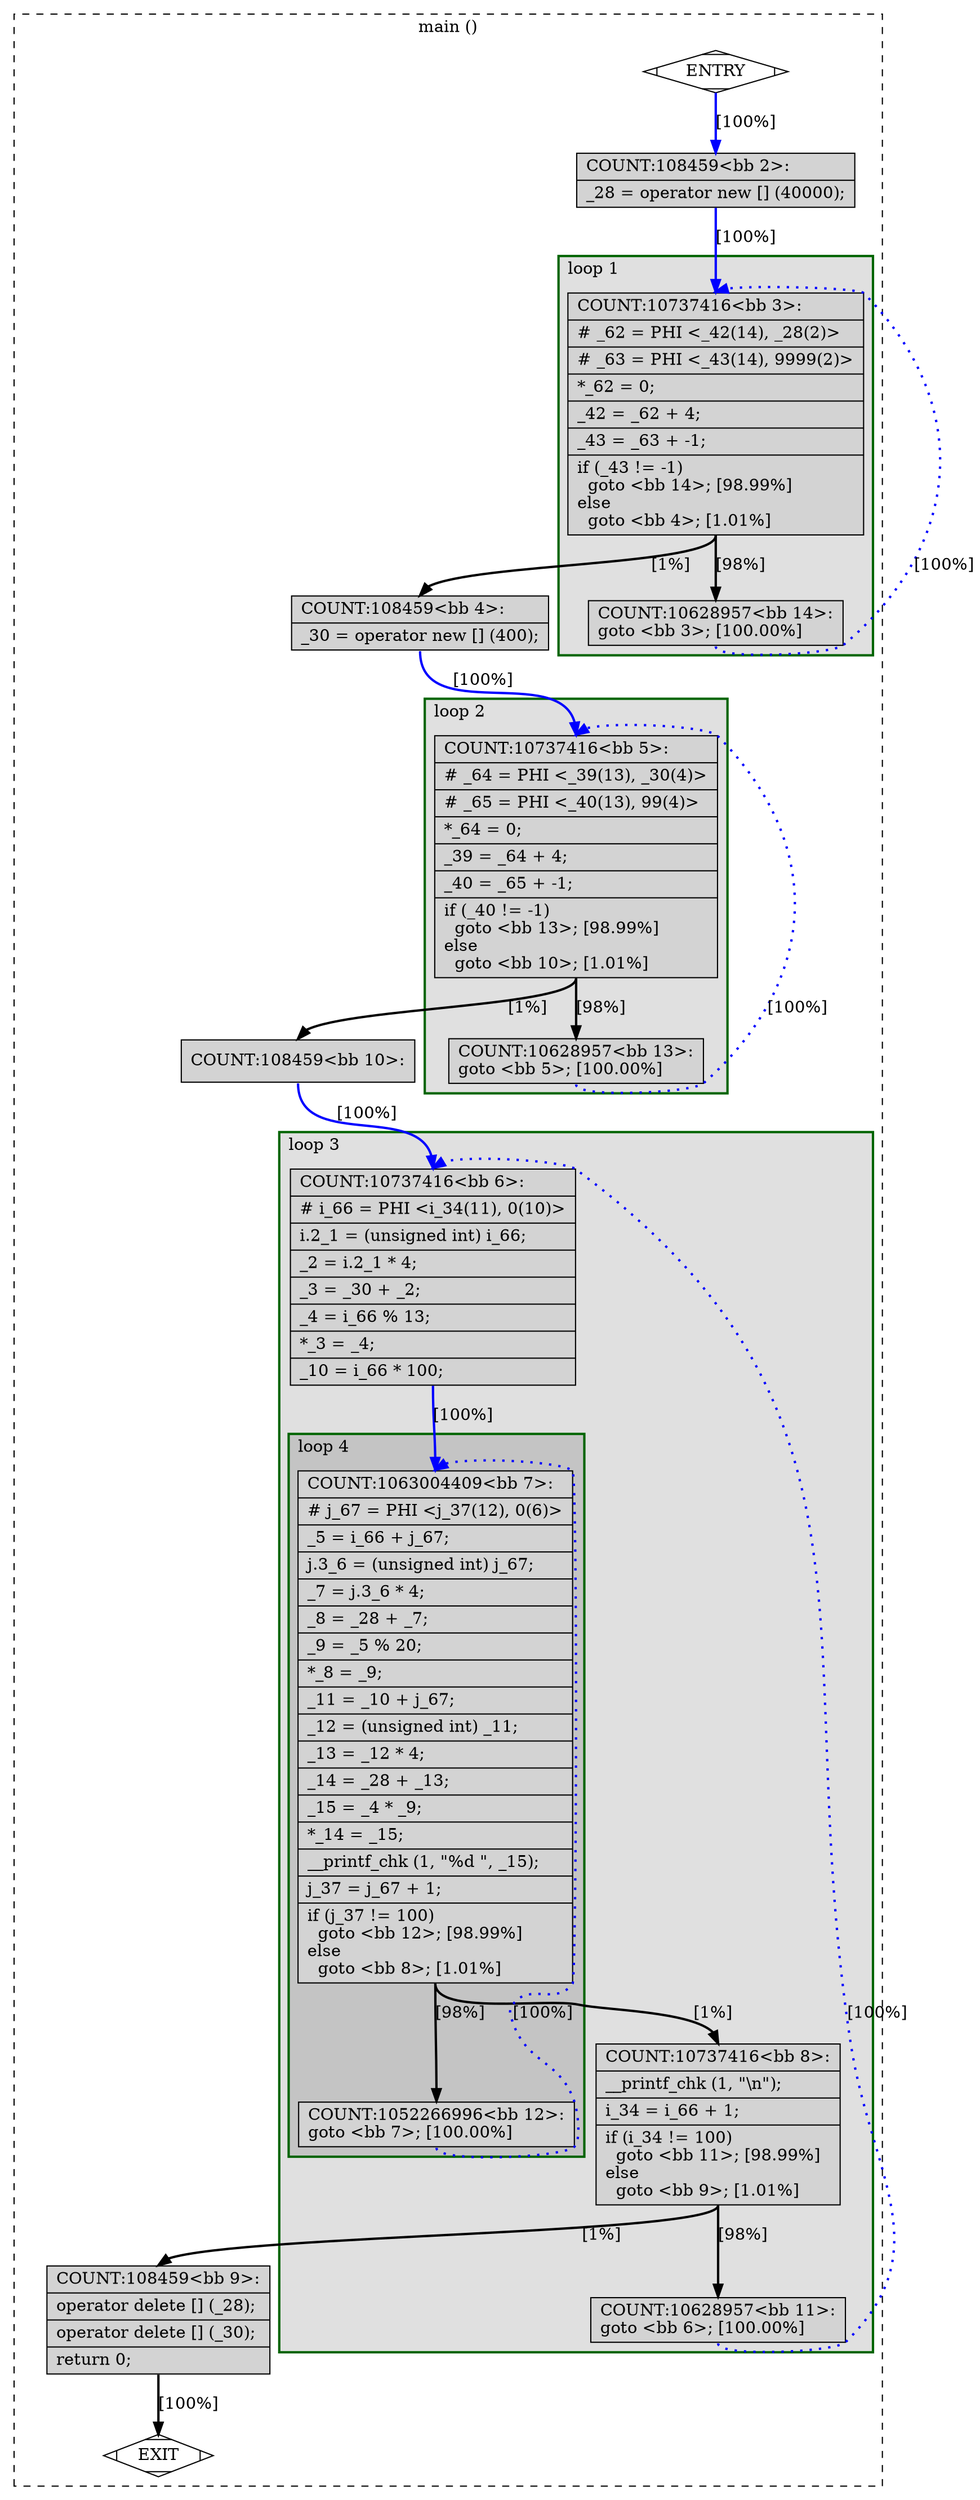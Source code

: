 digraph "a-matmul-v2.cpp.139t.sink" {
overlap=false;
subgraph "cluster_main" {
	style="dashed";
	color="black";
	label="main ()";
	subgraph cluster_30_3 {
	style="filled";
	color="darkgreen";
	fillcolor="grey88";
	label="loop 3";
	labeljust=l;
	penwidth=2;
	subgraph cluster_30_4 {
	style="filled";
	color="darkgreen";
	fillcolor="grey77";
	label="loop 4";
	labeljust=l;
	penwidth=2;
	fn_30_basic_block_7 [shape=record,style=filled,fillcolor=lightgrey,label="{COUNT:1063004409\<bb\ 7\>:\l\
|#\ j_67\ =\ PHI\ \<j_37(12),\ 0(6)\>\l\
|_5\ =\ i_66\ +\ j_67;\l\
|j.3_6\ =\ (unsigned\ int)\ j_67;\l\
|_7\ =\ j.3_6\ *\ 4;\l\
|_8\ =\ _28\ +\ _7;\l\
|_9\ =\ _5\ %\ 20;\l\
|*_8\ =\ _9;\l\
|_11\ =\ _10\ +\ j_67;\l\
|_12\ =\ (unsigned\ int)\ _11;\l\
|_13\ =\ _12\ *\ 4;\l\
|_14\ =\ _28\ +\ _13;\l\
|_15\ =\ _4\ *\ _9;\l\
|*_14\ =\ _15;\l\
|__printf_chk\ (1,\ \"%d\ \",\ _15);\l\
|j_37\ =\ j_67\ +\ 1;\l\
|if\ (j_37\ !=\ 100)\l\
\ \ goto\ \<bb\ 12\>;\ [98.99%]\l\
else\l\
\ \ goto\ \<bb\ 8\>;\ [1.01%]\l\
}"];

	fn_30_basic_block_12 [shape=record,style=filled,fillcolor=lightgrey,label="{COUNT:1052266996\<bb\ 12\>:\l\
goto\ \<bb\ 7\>;\ [100.00%]\l\
}"];

	}
	fn_30_basic_block_6 [shape=record,style=filled,fillcolor=lightgrey,label="{COUNT:10737416\<bb\ 6\>:\l\
|#\ i_66\ =\ PHI\ \<i_34(11),\ 0(10)\>\l\
|i.2_1\ =\ (unsigned\ int)\ i_66;\l\
|_2\ =\ i.2_1\ *\ 4;\l\
|_3\ =\ _30\ +\ _2;\l\
|_4\ =\ i_66\ %\ 13;\l\
|*_3\ =\ _4;\l\
|_10\ =\ i_66\ *\ 100;\l\
}"];

	fn_30_basic_block_8 [shape=record,style=filled,fillcolor=lightgrey,label="{COUNT:10737416\<bb\ 8\>:\l\
|__printf_chk\ (1,\ \"\\n\");\l\
|i_34\ =\ i_66\ +\ 1;\l\
|if\ (i_34\ !=\ 100)\l\
\ \ goto\ \<bb\ 11\>;\ [98.99%]\l\
else\l\
\ \ goto\ \<bb\ 9\>;\ [1.01%]\l\
}"];

	fn_30_basic_block_11 [shape=record,style=filled,fillcolor=lightgrey,label="{COUNT:10628957\<bb\ 11\>:\l\
goto\ \<bb\ 6\>;\ [100.00%]\l\
}"];

	}
	subgraph cluster_30_2 {
	style="filled";
	color="darkgreen";
	fillcolor="grey88";
	label="loop 2";
	labeljust=l;
	penwidth=2;
	fn_30_basic_block_5 [shape=record,style=filled,fillcolor=lightgrey,label="{COUNT:10737416\<bb\ 5\>:\l\
|#\ _64\ =\ PHI\ \<_39(13),\ _30(4)\>\l\
|#\ _65\ =\ PHI\ \<_40(13),\ 99(4)\>\l\
|*_64\ =\ 0;\l\
|_39\ =\ _64\ +\ 4;\l\
|_40\ =\ _65\ +\ -1;\l\
|if\ (_40\ !=\ -1)\l\
\ \ goto\ \<bb\ 13\>;\ [98.99%]\l\
else\l\
\ \ goto\ \<bb\ 10\>;\ [1.01%]\l\
}"];

	fn_30_basic_block_13 [shape=record,style=filled,fillcolor=lightgrey,label="{COUNT:10628957\<bb\ 13\>:\l\
goto\ \<bb\ 5\>;\ [100.00%]\l\
}"];

	}
	subgraph cluster_30_1 {
	style="filled";
	color="darkgreen";
	fillcolor="grey88";
	label="loop 1";
	labeljust=l;
	penwidth=2;
	fn_30_basic_block_3 [shape=record,style=filled,fillcolor=lightgrey,label="{COUNT:10737416\<bb\ 3\>:\l\
|#\ _62\ =\ PHI\ \<_42(14),\ _28(2)\>\l\
|#\ _63\ =\ PHI\ \<_43(14),\ 9999(2)\>\l\
|*_62\ =\ 0;\l\
|_42\ =\ _62\ +\ 4;\l\
|_43\ =\ _63\ +\ -1;\l\
|if\ (_43\ !=\ -1)\l\
\ \ goto\ \<bb\ 14\>;\ [98.99%]\l\
else\l\
\ \ goto\ \<bb\ 4\>;\ [1.01%]\l\
}"];

	fn_30_basic_block_14 [shape=record,style=filled,fillcolor=lightgrey,label="{COUNT:10628957\<bb\ 14\>:\l\
goto\ \<bb\ 3\>;\ [100.00%]\l\
}"];

	}
	fn_30_basic_block_0 [shape=Mdiamond,style=filled,fillcolor=white,label="ENTRY"];

	fn_30_basic_block_1 [shape=Mdiamond,style=filled,fillcolor=white,label="EXIT"];

	fn_30_basic_block_2 [shape=record,style=filled,fillcolor=lightgrey,label="{COUNT:108459\<bb\ 2\>:\l\
|_28\ =\ operator\ new\ []\ (40000);\l\
}"];

	fn_30_basic_block_4 [shape=record,style=filled,fillcolor=lightgrey,label="{COUNT:108459\<bb\ 4\>:\l\
|_30\ =\ operator\ new\ []\ (400);\l\
}"];

	fn_30_basic_block_10 [shape=record,style=filled,fillcolor=lightgrey,label="{COUNT:108459\<bb\ 10\>:\l\
}"];

	fn_30_basic_block_9 [shape=record,style=filled,fillcolor=lightgrey,label="{COUNT:108459\<bb\ 9\>:\l\
|operator\ delete\ []\ (_28);\l\
|operator\ delete\ []\ (_30);\l\
|return\ 0;\l\
}"];

	fn_30_basic_block_0:s -> fn_30_basic_block_2:n [style="solid,bold",color=blue,weight=100,constraint=true,label="[100%]"];
	fn_30_basic_block_2:s -> fn_30_basic_block_3:n [style="solid,bold",color=blue,weight=100,constraint=true,label="[100%]"];
	fn_30_basic_block_3:s -> fn_30_basic_block_14:n [style="solid,bold",color=black,weight=10,constraint=true,label="[98%]"];
	fn_30_basic_block_3:s -> fn_30_basic_block_4:n [style="solid,bold",color=black,weight=10,constraint=true,label="[1%]"];
	fn_30_basic_block_14:s -> fn_30_basic_block_3:n [style="dotted,bold",color=blue,weight=10,constraint=false,label="[100%]"];
	fn_30_basic_block_4:s -> fn_30_basic_block_5:n [style="solid,bold",color=blue,weight=100,constraint=true,label="[100%]"];
	fn_30_basic_block_5:s -> fn_30_basic_block_13:n [style="solid,bold",color=black,weight=10,constraint=true,label="[98%]"];
	fn_30_basic_block_5:s -> fn_30_basic_block_10:n [style="solid,bold",color=black,weight=10,constraint=true,label="[1%]"];
	fn_30_basic_block_13:s -> fn_30_basic_block_5:n [style="dotted,bold",color=blue,weight=10,constraint=false,label="[100%]"];
	fn_30_basic_block_10:s -> fn_30_basic_block_6:n [style="solid,bold",color=blue,weight=100,constraint=true,label="[100%]"];
	fn_30_basic_block_6:s -> fn_30_basic_block_7:n [style="solid,bold",color=blue,weight=100,constraint=true,label="[100%]"];
	fn_30_basic_block_7:s -> fn_30_basic_block_12:n [style="solid,bold",color=black,weight=10,constraint=true,label="[98%]"];
	fn_30_basic_block_7:s -> fn_30_basic_block_8:n [style="solid,bold",color=black,weight=10,constraint=true,label="[1%]"];
	fn_30_basic_block_12:s -> fn_30_basic_block_7:n [style="dotted,bold",color=blue,weight=10,constraint=false,label="[100%]"];
	fn_30_basic_block_8:s -> fn_30_basic_block_11:n [style="solid,bold",color=black,weight=10,constraint=true,label="[98%]"];
	fn_30_basic_block_8:s -> fn_30_basic_block_9:n [style="solid,bold",color=black,weight=10,constraint=true,label="[1%]"];
	fn_30_basic_block_11:s -> fn_30_basic_block_6:n [style="dotted,bold",color=blue,weight=10,constraint=false,label="[100%]"];
	fn_30_basic_block_9:s -> fn_30_basic_block_1:n [style="solid,bold",color=black,weight=10,constraint=true,label="[100%]"];
	fn_30_basic_block_0:s -> fn_30_basic_block_1:n [style="invis",constraint=true];
}
}
